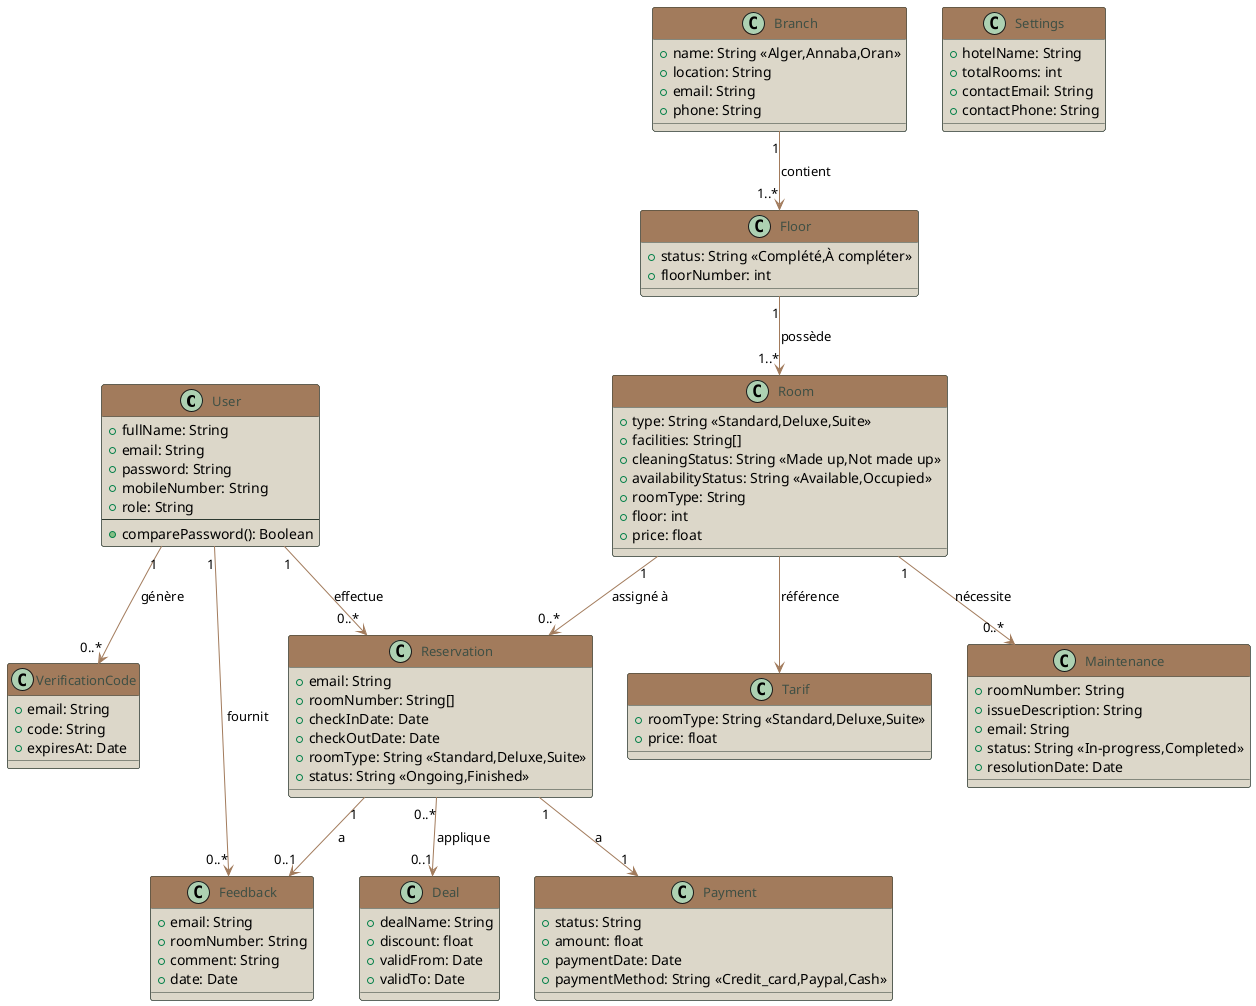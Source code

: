 @startuml HotelManagementSystem

skinparam class {
    BackgroundColor #DCD7C9
    BorderColor #2C3930
    ArrowColor #A27B5C
    FontColor #3F4F44
    FontSize 13
    HeaderBackgroundColor #A27B5C
    HeaderFontColor #DCD7C9
}

' ====== MAIN ENTITIES ======
class User {
    + fullName: String
    + email: String
    + password: String
    + mobileNumber: String
    + role: String
    ' Possible values: Client, Admin
    --
    + comparePassword(): Boolean
}

class VerificationCode {
    + email: String
    + code: String
    + expiresAt: Date
}

class Branch {
    + name: String <<Alger,Annaba,Oran>>
    + location: String
    + email: String
    + phone: String
}

class Floor {
    + status: String <<Complété,À compléter>>
    + floorNumber: int
}

class Room {
    + type: String <<Standard,Deluxe,Suite>>
    + facilities: String[]
    + cleaningStatus: String <<Made up,Not made up>>
    + availabilityStatus: String <<Available,Occupied>>
    + roomType: String
    + floor: int
    + price: float
}

class Tarif {
    + roomType: String <<Standard,Deluxe,Suite>>
    + price: float
}

class Reservation {
    + email: String
    + roomNumber: String[]
    + checkInDate: Date
    + checkOutDate: Date
    + roomType: String <<Standard,Deluxe,Suite>>
    + status: String <<Ongoing,Finished>>
    ' Possible values: Due in, Checked in, Due out, Checked out
}

class Payment {
    + status: String
    ' Possible values: In-progress, Completed
    + amount: float
    + paymentDate: Date
    + paymentMethod: String <<Credit_card,Paypal,Cash>>
}

' ====== OPERATIONS ======

class Maintenance {
    + roomNumber: String
    + issueDescription: String
    + email: String
    + status: String <<In-progress,Completed>>
    + resolutionDate: Date
}


class Feedback {
    + email: String
    + roomNumber: String
    + comment: String
    + date: Date
}

class Settings {
    + hotelName: String
    + totalRooms: int
    + contactEmail: String
    + contactPhone: String
}

class Deal {
    + dealName: String
    + discount: float
    + validFrom: Date
    + validTo: Date
}

' ====== RELATIONSHIPS ======
User "1" --> "0..*" VerificationCode : génère
Branch "1" --> "1..*" Floor : contient
Floor "1" --> "1..*" Room : possède
Room --> Tarif : référence
User "1" --> "0..*" Reservation : effectue
Room "1" --> "0..*" Reservation : assigné à
Reservation "1" --> "1" Payment : a
Reservation "0..*" --> "0..1" Deal : applique
Room "1" --> "0..*" Maintenance : nécessite
User "1" --> "0..*" Feedback : fournit
Reservation "1" --> "0..1" Feedback : a
@enduml
' ====== GROUPING ======
package "Système Central" {
    User
    VerificationCode
    Settings
}

package "Structure Hôtelière" {
    Branch
    Floor
    Room
    Tarif
}

package "Système de Réservation" {
    Reservation
    Deal
    Payment
}

package "Opérations" {
    Maintenance
    Feedback
}

note top of User
  <b>Système d'authentification</b>
  Utilise bcrypt pour le hachage
  Pré-sauvegarde pour le chiffrement
end note

note right of Reservation
  <b>Cycle de réservation</b>
  Transitions d'état :
  Due in → Checked in → Due out → Checked out
end note
@enduml

